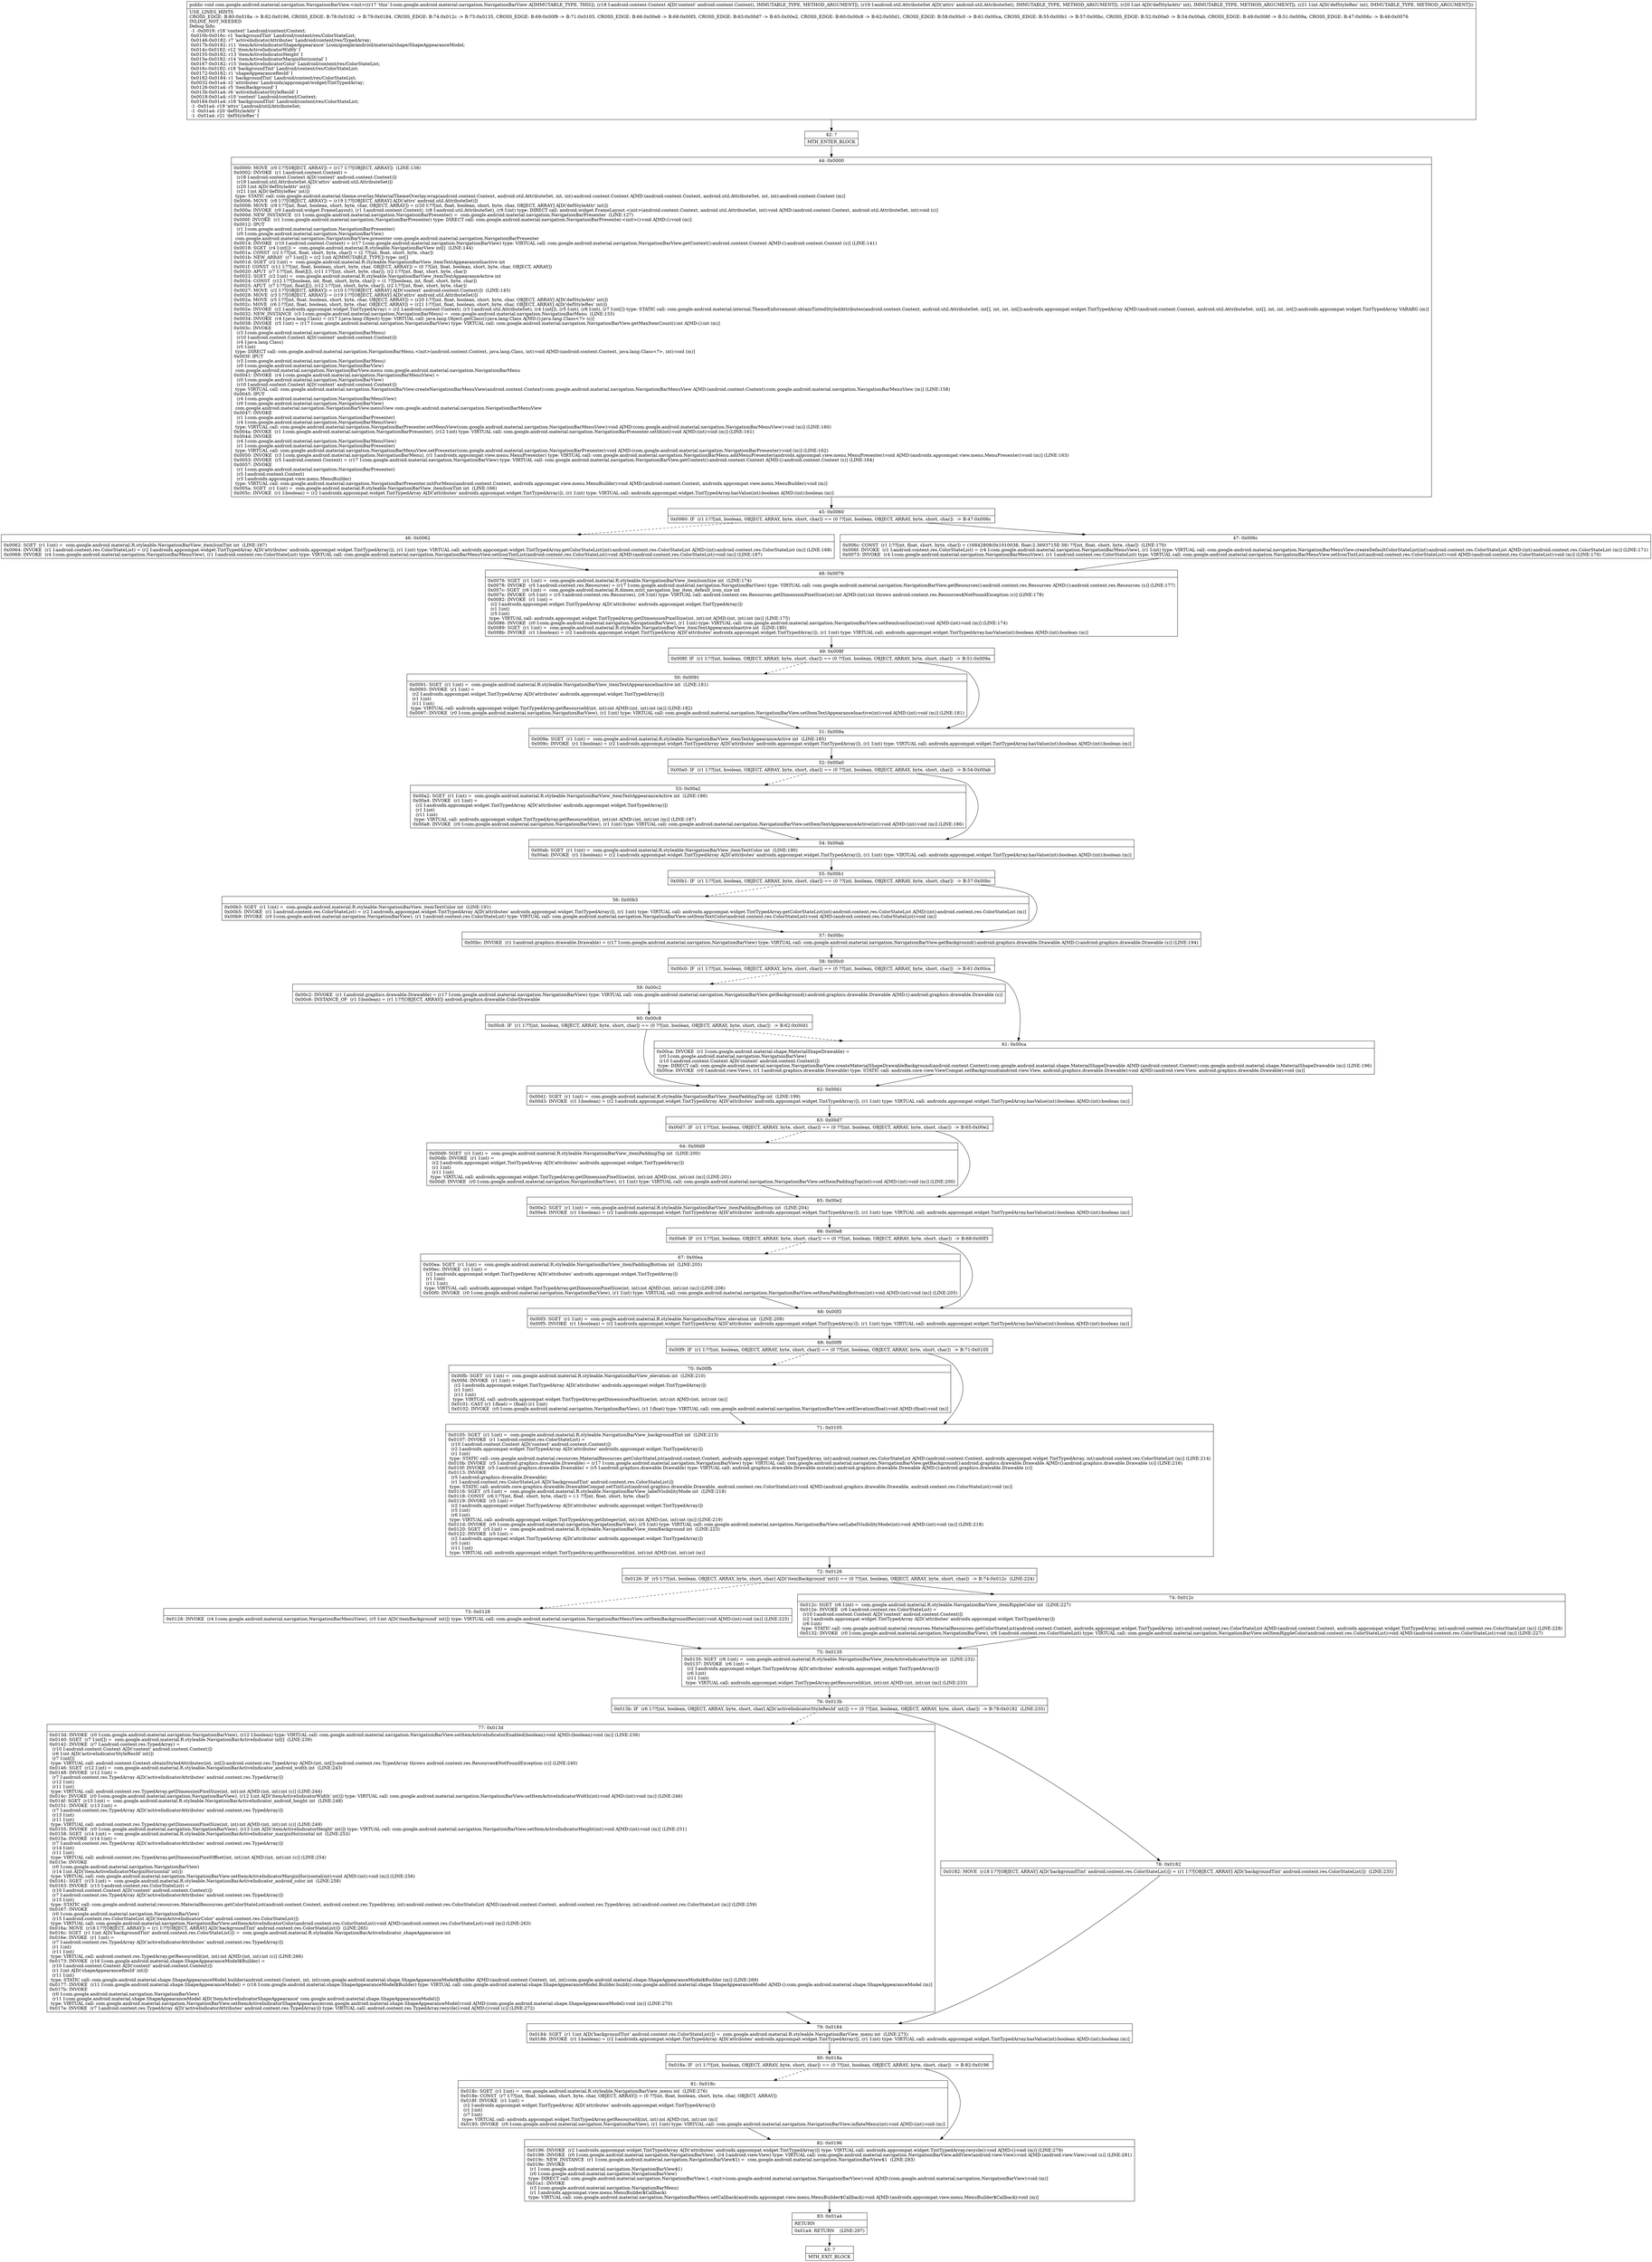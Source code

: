digraph "CFG forcom.google.android.material.navigation.NavigationBarView.\<init\>(Landroid\/content\/Context;Landroid\/util\/AttributeSet;II)V" {
Node_42 [shape=record,label="{42\:\ ?|MTH_ENTER_BLOCK\l}"];
Node_44 [shape=record,label="{44\:\ 0x0000|0x0000: MOVE  (r0 I:??[OBJECT, ARRAY]) = (r17 I:??[OBJECT, ARRAY])  (LINE:138)\l0x0002: INVOKE  (r1 I:android.content.Context) = \l  (r18 I:android.content.Context A[D('context' android.content.Context)])\l  (r19 I:android.util.AttributeSet A[D('attrs' android.util.AttributeSet)])\l  (r20 I:int A[D('defStyleAttr' int)])\l  (r21 I:int A[D('defStyleRes' int)])\l type: STATIC call: com.google.android.material.theme.overlay.MaterialThemeOverlay.wrap(android.content.Context, android.util.AttributeSet, int, int):android.content.Context A[MD:(android.content.Context, android.util.AttributeSet, int, int):android.content.Context (m)]\l0x0006: MOVE  (r8 I:??[OBJECT, ARRAY]) = (r19 I:??[OBJECT, ARRAY] A[D('attrs' android.util.AttributeSet)]) \l0x0008: MOVE  (r9 I:??[int, float, boolean, short, byte, char, OBJECT, ARRAY]) = (r20 I:??[int, float, boolean, short, byte, char, OBJECT, ARRAY] A[D('defStyleAttr' int)]) \l0x000a: INVOKE  (r0 I:android.widget.FrameLayout), (r1 I:android.content.Context), (r8 I:android.util.AttributeSet), (r9 I:int) type: DIRECT call: android.widget.FrameLayout.\<init\>(android.content.Context, android.util.AttributeSet, int):void A[MD:(android.content.Context, android.util.AttributeSet, int):void (c)]\l0x000d: NEW_INSTANCE  (r1 I:com.google.android.material.navigation.NavigationBarPresenter) =  com.google.android.material.navigation.NavigationBarPresenter  (LINE:127)\l0x000f: INVOKE  (r1 I:com.google.android.material.navigation.NavigationBarPresenter) type: DIRECT call: com.google.android.material.navigation.NavigationBarPresenter.\<init\>():void A[MD:():void (m)]\l0x0012: IPUT  \l  (r1 I:com.google.android.material.navigation.NavigationBarPresenter)\l  (r0 I:com.google.android.material.navigation.NavigationBarView)\l com.google.android.material.navigation.NavigationBarView.presenter com.google.android.material.navigation.NavigationBarPresenter \l0x0014: INVOKE  (r10 I:android.content.Context) = (r17 I:com.google.android.material.navigation.NavigationBarView) type: VIRTUAL call: com.google.android.material.navigation.NavigationBarView.getContext():android.content.Context A[MD:():android.content.Context (s)] (LINE:141)\l0x0018: SGET  (r4 I:int[]) =  com.google.android.material.R.styleable.NavigationBarView int[]  (LINE:144)\l0x001a: CONST  (r2 I:??[int, float, short, byte, char]) = (2 ??[int, float, short, byte, char]) \l0x001b: NEW_ARRAY  (r7 I:int[]) = (r2 I:int A[IMMUTABLE_TYPE]) type: int[] \l0x001d: SGET  (r2 I:int) =  com.google.android.material.R.styleable.NavigationBarView_itemTextAppearanceInactive int \l0x001f: CONST  (r11 I:??[int, float, boolean, short, byte, char, OBJECT, ARRAY]) = (0 ??[int, float, boolean, short, byte, char, OBJECT, ARRAY]) \l0x0020: APUT  (r7 I:??[int, float][]), (r11 I:??[int, short, byte, char]), (r2 I:??[int, float, short, byte, char]) \l0x0022: SGET  (r2 I:int) =  com.google.android.material.R.styleable.NavigationBarView_itemTextAppearanceActive int \l0x0024: CONST  (r12 I:??[boolean, int, float, short, byte, char]) = (1 ??[boolean, int, float, short, byte, char]) \l0x0025: APUT  (r7 I:??[int, float][]), (r12 I:??[int, short, byte, char]), (r2 I:??[int, float, short, byte, char]) \l0x0027: MOVE  (r2 I:??[OBJECT, ARRAY]) = (r10 I:??[OBJECT, ARRAY] A[D('context' android.content.Context)])  (LINE:145)\l0x0028: MOVE  (r3 I:??[OBJECT, ARRAY]) = (r19 I:??[OBJECT, ARRAY] A[D('attrs' android.util.AttributeSet)]) \l0x002a: MOVE  (r5 I:??[int, float, boolean, short, byte, char, OBJECT, ARRAY]) = (r20 I:??[int, float, boolean, short, byte, char, OBJECT, ARRAY] A[D('defStyleAttr' int)]) \l0x002c: MOVE  (r6 I:??[int, float, boolean, short, byte, char, OBJECT, ARRAY]) = (r21 I:??[int, float, boolean, short, byte, char, OBJECT, ARRAY] A[D('defStyleRes' int)]) \l0x002e: INVOKE  (r2 I:androidx.appcompat.widget.TintTypedArray) = (r2 I:android.content.Context), (r3 I:android.util.AttributeSet), (r4 I:int[]), (r5 I:int), (r6 I:int), (r7 I:int[]) type: STATIC call: com.google.android.material.internal.ThemeEnforcement.obtainTintedStyledAttributes(android.content.Context, android.util.AttributeSet, int[], int, int, int[]):androidx.appcompat.widget.TintTypedArray A[MD:(android.content.Context, android.util.AttributeSet, int[], int, int, int[]):androidx.appcompat.widget.TintTypedArray VARARG (m)]\l0x0032: NEW_INSTANCE  (r3 I:com.google.android.material.navigation.NavigationBarMenu) =  com.google.android.material.navigation.NavigationBarMenu  (LINE:155)\l0x0034: INVOKE  (r4 I:java.lang.Class) = (r17 I:java.lang.Object) type: VIRTUAL call: java.lang.Object.getClass():java.lang.Class A[MD:():java.lang.Class\<?\> (c)]\l0x0038: INVOKE  (r5 I:int) = (r17 I:com.google.android.material.navigation.NavigationBarView) type: VIRTUAL call: com.google.android.material.navigation.NavigationBarView.getMaxItemCount():int A[MD:():int (m)]\l0x003c: INVOKE  \l  (r3 I:com.google.android.material.navigation.NavigationBarMenu)\l  (r10 I:android.content.Context A[D('context' android.content.Context)])\l  (r4 I:java.lang.Class)\l  (r5 I:int)\l type: DIRECT call: com.google.android.material.navigation.NavigationBarMenu.\<init\>(android.content.Context, java.lang.Class, int):void A[MD:(android.content.Context, java.lang.Class\<?\>, int):void (m)]\l0x003f: IPUT  \l  (r3 I:com.google.android.material.navigation.NavigationBarMenu)\l  (r0 I:com.google.android.material.navigation.NavigationBarView)\l com.google.android.material.navigation.NavigationBarView.menu com.google.android.material.navigation.NavigationBarMenu \l0x0041: INVOKE  (r4 I:com.google.android.material.navigation.NavigationBarMenuView) = \l  (r0 I:com.google.android.material.navigation.NavigationBarView)\l  (r10 I:android.content.Context A[D('context' android.content.Context)])\l type: VIRTUAL call: com.google.android.material.navigation.NavigationBarView.createNavigationBarMenuView(android.content.Context):com.google.android.material.navigation.NavigationBarMenuView A[MD:(android.content.Context):com.google.android.material.navigation.NavigationBarMenuView (m)] (LINE:158)\l0x0045: IPUT  \l  (r4 I:com.google.android.material.navigation.NavigationBarMenuView)\l  (r0 I:com.google.android.material.navigation.NavigationBarView)\l com.google.android.material.navigation.NavigationBarView.menuView com.google.android.material.navigation.NavigationBarMenuView \l0x0047: INVOKE  \l  (r1 I:com.google.android.material.navigation.NavigationBarPresenter)\l  (r4 I:com.google.android.material.navigation.NavigationBarMenuView)\l type: VIRTUAL call: com.google.android.material.navigation.NavigationBarPresenter.setMenuView(com.google.android.material.navigation.NavigationBarMenuView):void A[MD:(com.google.android.material.navigation.NavigationBarMenuView):void (m)] (LINE:160)\l0x004a: INVOKE  (r1 I:com.google.android.material.navigation.NavigationBarPresenter), (r12 I:int) type: VIRTUAL call: com.google.android.material.navigation.NavigationBarPresenter.setId(int):void A[MD:(int):void (m)] (LINE:161)\l0x004d: INVOKE  \l  (r4 I:com.google.android.material.navigation.NavigationBarMenuView)\l  (r1 I:com.google.android.material.navigation.NavigationBarPresenter)\l type: VIRTUAL call: com.google.android.material.navigation.NavigationBarMenuView.setPresenter(com.google.android.material.navigation.NavigationBarPresenter):void A[MD:(com.google.android.material.navigation.NavigationBarPresenter):void (m)] (LINE:162)\l0x0050: INVOKE  (r3 I:com.google.android.material.navigation.NavigationBarMenu), (r1 I:androidx.appcompat.view.menu.MenuPresenter) type: VIRTUAL call: com.google.android.material.navigation.NavigationBarMenu.addMenuPresenter(androidx.appcompat.view.menu.MenuPresenter):void A[MD:(androidx.appcompat.view.menu.MenuPresenter):void (m)] (LINE:163)\l0x0053: INVOKE  (r5 I:android.content.Context) = (r17 I:com.google.android.material.navigation.NavigationBarView) type: VIRTUAL call: com.google.android.material.navigation.NavigationBarView.getContext():android.content.Context A[MD:():android.content.Context (s)] (LINE:164)\l0x0057: INVOKE  \l  (r1 I:com.google.android.material.navigation.NavigationBarPresenter)\l  (r5 I:android.content.Context)\l  (r3 I:androidx.appcompat.view.menu.MenuBuilder)\l type: VIRTUAL call: com.google.android.material.navigation.NavigationBarPresenter.initForMenu(android.content.Context, androidx.appcompat.view.menu.MenuBuilder):void A[MD:(android.content.Context, androidx.appcompat.view.menu.MenuBuilder):void (m)]\l0x005a: SGET  (r1 I:int) =  com.google.android.material.R.styleable.NavigationBarView_itemIconTint int  (LINE:166)\l0x005c: INVOKE  (r1 I:boolean) = (r2 I:androidx.appcompat.widget.TintTypedArray A[D('attributes' androidx.appcompat.widget.TintTypedArray)]), (r1 I:int) type: VIRTUAL call: androidx.appcompat.widget.TintTypedArray.hasValue(int):boolean A[MD:(int):boolean (m)]\l}"];
Node_45 [shape=record,label="{45\:\ 0x0060|0x0060: IF  (r1 I:??[int, boolean, OBJECT, ARRAY, byte, short, char]) == (0 ??[int, boolean, OBJECT, ARRAY, byte, short, char])  \-\> B:47:0x006c \l}"];
Node_46 [shape=record,label="{46\:\ 0x0062|0x0062: SGET  (r1 I:int) =  com.google.android.material.R.styleable.NavigationBarView_itemIconTint int  (LINE:167)\l0x0064: INVOKE  (r1 I:android.content.res.ColorStateList) = (r2 I:androidx.appcompat.widget.TintTypedArray A[D('attributes' androidx.appcompat.widget.TintTypedArray)]), (r1 I:int) type: VIRTUAL call: androidx.appcompat.widget.TintTypedArray.getColorStateList(int):android.content.res.ColorStateList A[MD:(int):android.content.res.ColorStateList (m)] (LINE:168)\l0x0068: INVOKE  (r4 I:com.google.android.material.navigation.NavigationBarMenuView), (r1 I:android.content.res.ColorStateList) type: VIRTUAL call: com.google.android.material.navigation.NavigationBarMenuView.setIconTintList(android.content.res.ColorStateList):void A[MD:(android.content.res.ColorStateList):void (m)] (LINE:167)\l}"];
Node_48 [shape=record,label="{48\:\ 0x0076|0x0076: SGET  (r1 I:int) =  com.google.android.material.R.styleable.NavigationBarView_itemIconSize int  (LINE:174)\l0x0078: INVOKE  (r5 I:android.content.res.Resources) = (r17 I:com.google.android.material.navigation.NavigationBarView) type: VIRTUAL call: com.google.android.material.navigation.NavigationBarView.getResources():android.content.res.Resources A[MD:():android.content.res.Resources (s)] (LINE:177)\l0x007c: SGET  (r6 I:int) =  com.google.android.material.R.dimen.mtrl_navigation_bar_item_default_icon_size int \l0x007e: INVOKE  (r5 I:int) = (r5 I:android.content.res.Resources), (r6 I:int) type: VIRTUAL call: android.content.res.Resources.getDimensionPixelSize(int):int A[MD:(int):int throws android.content.res.Resources$NotFoundException (c)] (LINE:178)\l0x0082: INVOKE  (r1 I:int) = \l  (r2 I:androidx.appcompat.widget.TintTypedArray A[D('attributes' androidx.appcompat.widget.TintTypedArray)])\l  (r1 I:int)\l  (r5 I:int)\l type: VIRTUAL call: androidx.appcompat.widget.TintTypedArray.getDimensionPixelSize(int, int):int A[MD:(int, int):int (m)] (LINE:175)\l0x0086: INVOKE  (r0 I:com.google.android.material.navigation.NavigationBarView), (r1 I:int) type: VIRTUAL call: com.google.android.material.navigation.NavigationBarView.setItemIconSize(int):void A[MD:(int):void (m)] (LINE:174)\l0x0089: SGET  (r1 I:int) =  com.google.android.material.R.styleable.NavigationBarView_itemTextAppearanceInactive int  (LINE:180)\l0x008b: INVOKE  (r1 I:boolean) = (r2 I:androidx.appcompat.widget.TintTypedArray A[D('attributes' androidx.appcompat.widget.TintTypedArray)]), (r1 I:int) type: VIRTUAL call: androidx.appcompat.widget.TintTypedArray.hasValue(int):boolean A[MD:(int):boolean (m)]\l}"];
Node_49 [shape=record,label="{49\:\ 0x008f|0x008f: IF  (r1 I:??[int, boolean, OBJECT, ARRAY, byte, short, char]) == (0 ??[int, boolean, OBJECT, ARRAY, byte, short, char])  \-\> B:51:0x009a \l}"];
Node_50 [shape=record,label="{50\:\ 0x0091|0x0091: SGET  (r1 I:int) =  com.google.android.material.R.styleable.NavigationBarView_itemTextAppearanceInactive int  (LINE:181)\l0x0093: INVOKE  (r1 I:int) = \l  (r2 I:androidx.appcompat.widget.TintTypedArray A[D('attributes' androidx.appcompat.widget.TintTypedArray)])\l  (r1 I:int)\l  (r11 I:int)\l type: VIRTUAL call: androidx.appcompat.widget.TintTypedArray.getResourceId(int, int):int A[MD:(int, int):int (m)] (LINE:182)\l0x0097: INVOKE  (r0 I:com.google.android.material.navigation.NavigationBarView), (r1 I:int) type: VIRTUAL call: com.google.android.material.navigation.NavigationBarView.setItemTextAppearanceInactive(int):void A[MD:(int):void (m)] (LINE:181)\l}"];
Node_51 [shape=record,label="{51\:\ 0x009a|0x009a: SGET  (r1 I:int) =  com.google.android.material.R.styleable.NavigationBarView_itemTextAppearanceActive int  (LINE:185)\l0x009c: INVOKE  (r1 I:boolean) = (r2 I:androidx.appcompat.widget.TintTypedArray A[D('attributes' androidx.appcompat.widget.TintTypedArray)]), (r1 I:int) type: VIRTUAL call: androidx.appcompat.widget.TintTypedArray.hasValue(int):boolean A[MD:(int):boolean (m)]\l}"];
Node_52 [shape=record,label="{52\:\ 0x00a0|0x00a0: IF  (r1 I:??[int, boolean, OBJECT, ARRAY, byte, short, char]) == (0 ??[int, boolean, OBJECT, ARRAY, byte, short, char])  \-\> B:54:0x00ab \l}"];
Node_53 [shape=record,label="{53\:\ 0x00a2|0x00a2: SGET  (r1 I:int) =  com.google.android.material.R.styleable.NavigationBarView_itemTextAppearanceActive int  (LINE:186)\l0x00a4: INVOKE  (r1 I:int) = \l  (r2 I:androidx.appcompat.widget.TintTypedArray A[D('attributes' androidx.appcompat.widget.TintTypedArray)])\l  (r1 I:int)\l  (r11 I:int)\l type: VIRTUAL call: androidx.appcompat.widget.TintTypedArray.getResourceId(int, int):int A[MD:(int, int):int (m)] (LINE:187)\l0x00a8: INVOKE  (r0 I:com.google.android.material.navigation.NavigationBarView), (r1 I:int) type: VIRTUAL call: com.google.android.material.navigation.NavigationBarView.setItemTextAppearanceActive(int):void A[MD:(int):void (m)] (LINE:186)\l}"];
Node_54 [shape=record,label="{54\:\ 0x00ab|0x00ab: SGET  (r1 I:int) =  com.google.android.material.R.styleable.NavigationBarView_itemTextColor int  (LINE:190)\l0x00ad: INVOKE  (r1 I:boolean) = (r2 I:androidx.appcompat.widget.TintTypedArray A[D('attributes' androidx.appcompat.widget.TintTypedArray)]), (r1 I:int) type: VIRTUAL call: androidx.appcompat.widget.TintTypedArray.hasValue(int):boolean A[MD:(int):boolean (m)]\l}"];
Node_55 [shape=record,label="{55\:\ 0x00b1|0x00b1: IF  (r1 I:??[int, boolean, OBJECT, ARRAY, byte, short, char]) == (0 ??[int, boolean, OBJECT, ARRAY, byte, short, char])  \-\> B:57:0x00bc \l}"];
Node_56 [shape=record,label="{56\:\ 0x00b3|0x00b3: SGET  (r1 I:int) =  com.google.android.material.R.styleable.NavigationBarView_itemTextColor int  (LINE:191)\l0x00b5: INVOKE  (r1 I:android.content.res.ColorStateList) = (r2 I:androidx.appcompat.widget.TintTypedArray A[D('attributes' androidx.appcompat.widget.TintTypedArray)]), (r1 I:int) type: VIRTUAL call: androidx.appcompat.widget.TintTypedArray.getColorStateList(int):android.content.res.ColorStateList A[MD:(int):android.content.res.ColorStateList (m)]\l0x00b9: INVOKE  (r0 I:com.google.android.material.navigation.NavigationBarView), (r1 I:android.content.res.ColorStateList) type: VIRTUAL call: com.google.android.material.navigation.NavigationBarView.setItemTextColor(android.content.res.ColorStateList):void A[MD:(android.content.res.ColorStateList):void (m)]\l}"];
Node_57 [shape=record,label="{57\:\ 0x00bc|0x00bc: INVOKE  (r1 I:android.graphics.drawable.Drawable) = (r17 I:com.google.android.material.navigation.NavigationBarView) type: VIRTUAL call: com.google.android.material.navigation.NavigationBarView.getBackground():android.graphics.drawable.Drawable A[MD:():android.graphics.drawable.Drawable (s)] (LINE:194)\l}"];
Node_58 [shape=record,label="{58\:\ 0x00c0|0x00c0: IF  (r1 I:??[int, boolean, OBJECT, ARRAY, byte, short, char]) == (0 ??[int, boolean, OBJECT, ARRAY, byte, short, char])  \-\> B:61:0x00ca \l}"];
Node_59 [shape=record,label="{59\:\ 0x00c2|0x00c2: INVOKE  (r1 I:android.graphics.drawable.Drawable) = (r17 I:com.google.android.material.navigation.NavigationBarView) type: VIRTUAL call: com.google.android.material.navigation.NavigationBarView.getBackground():android.graphics.drawable.Drawable A[MD:():android.graphics.drawable.Drawable (s)]\l0x00c6: INSTANCE_OF  (r1 I:boolean) = (r1 I:??[OBJECT, ARRAY]) android.graphics.drawable.ColorDrawable \l}"];
Node_60 [shape=record,label="{60\:\ 0x00c8|0x00c8: IF  (r1 I:??[int, boolean, OBJECT, ARRAY, byte, short, char]) == (0 ??[int, boolean, OBJECT, ARRAY, byte, short, char])  \-\> B:62:0x00d1 \l}"];
Node_62 [shape=record,label="{62\:\ 0x00d1|0x00d1: SGET  (r1 I:int) =  com.google.android.material.R.styleable.NavigationBarView_itemPaddingTop int  (LINE:199)\l0x00d3: INVOKE  (r1 I:boolean) = (r2 I:androidx.appcompat.widget.TintTypedArray A[D('attributes' androidx.appcompat.widget.TintTypedArray)]), (r1 I:int) type: VIRTUAL call: androidx.appcompat.widget.TintTypedArray.hasValue(int):boolean A[MD:(int):boolean (m)]\l}"];
Node_63 [shape=record,label="{63\:\ 0x00d7|0x00d7: IF  (r1 I:??[int, boolean, OBJECT, ARRAY, byte, short, char]) == (0 ??[int, boolean, OBJECT, ARRAY, byte, short, char])  \-\> B:65:0x00e2 \l}"];
Node_64 [shape=record,label="{64\:\ 0x00d9|0x00d9: SGET  (r1 I:int) =  com.google.android.material.R.styleable.NavigationBarView_itemPaddingTop int  (LINE:200)\l0x00db: INVOKE  (r1 I:int) = \l  (r2 I:androidx.appcompat.widget.TintTypedArray A[D('attributes' androidx.appcompat.widget.TintTypedArray)])\l  (r1 I:int)\l  (r11 I:int)\l type: VIRTUAL call: androidx.appcompat.widget.TintTypedArray.getDimensionPixelSize(int, int):int A[MD:(int, int):int (m)] (LINE:201)\l0x00df: INVOKE  (r0 I:com.google.android.material.navigation.NavigationBarView), (r1 I:int) type: VIRTUAL call: com.google.android.material.navigation.NavigationBarView.setItemPaddingTop(int):void A[MD:(int):void (m)] (LINE:200)\l}"];
Node_65 [shape=record,label="{65\:\ 0x00e2|0x00e2: SGET  (r1 I:int) =  com.google.android.material.R.styleable.NavigationBarView_itemPaddingBottom int  (LINE:204)\l0x00e4: INVOKE  (r1 I:boolean) = (r2 I:androidx.appcompat.widget.TintTypedArray A[D('attributes' androidx.appcompat.widget.TintTypedArray)]), (r1 I:int) type: VIRTUAL call: androidx.appcompat.widget.TintTypedArray.hasValue(int):boolean A[MD:(int):boolean (m)]\l}"];
Node_66 [shape=record,label="{66\:\ 0x00e8|0x00e8: IF  (r1 I:??[int, boolean, OBJECT, ARRAY, byte, short, char]) == (0 ??[int, boolean, OBJECT, ARRAY, byte, short, char])  \-\> B:68:0x00f3 \l}"];
Node_67 [shape=record,label="{67\:\ 0x00ea|0x00ea: SGET  (r1 I:int) =  com.google.android.material.R.styleable.NavigationBarView_itemPaddingBottom int  (LINE:205)\l0x00ec: INVOKE  (r1 I:int) = \l  (r2 I:androidx.appcompat.widget.TintTypedArray A[D('attributes' androidx.appcompat.widget.TintTypedArray)])\l  (r1 I:int)\l  (r11 I:int)\l type: VIRTUAL call: androidx.appcompat.widget.TintTypedArray.getDimensionPixelSize(int, int):int A[MD:(int, int):int (m)] (LINE:206)\l0x00f0: INVOKE  (r0 I:com.google.android.material.navigation.NavigationBarView), (r1 I:int) type: VIRTUAL call: com.google.android.material.navigation.NavigationBarView.setItemPaddingBottom(int):void A[MD:(int):void (m)] (LINE:205)\l}"];
Node_68 [shape=record,label="{68\:\ 0x00f3|0x00f3: SGET  (r1 I:int) =  com.google.android.material.R.styleable.NavigationBarView_elevation int  (LINE:209)\l0x00f5: INVOKE  (r1 I:boolean) = (r2 I:androidx.appcompat.widget.TintTypedArray A[D('attributes' androidx.appcompat.widget.TintTypedArray)]), (r1 I:int) type: VIRTUAL call: androidx.appcompat.widget.TintTypedArray.hasValue(int):boolean A[MD:(int):boolean (m)]\l}"];
Node_69 [shape=record,label="{69\:\ 0x00f9|0x00f9: IF  (r1 I:??[int, boolean, OBJECT, ARRAY, byte, short, char]) == (0 ??[int, boolean, OBJECT, ARRAY, byte, short, char])  \-\> B:71:0x0105 \l}"];
Node_70 [shape=record,label="{70\:\ 0x00fb|0x00fb: SGET  (r1 I:int) =  com.google.android.material.R.styleable.NavigationBarView_elevation int  (LINE:210)\l0x00fd: INVOKE  (r1 I:int) = \l  (r2 I:androidx.appcompat.widget.TintTypedArray A[D('attributes' androidx.appcompat.widget.TintTypedArray)])\l  (r1 I:int)\l  (r11 I:int)\l type: VIRTUAL call: androidx.appcompat.widget.TintTypedArray.getDimensionPixelSize(int, int):int A[MD:(int, int):int (m)]\l0x0101: CAST (r1 I:float) = (float) (r1 I:int) \l0x0102: INVOKE  (r0 I:com.google.android.material.navigation.NavigationBarView), (r1 I:float) type: VIRTUAL call: com.google.android.material.navigation.NavigationBarView.setElevation(float):void A[MD:(float):void (m)]\l}"];
Node_71 [shape=record,label="{71\:\ 0x0105|0x0105: SGET  (r1 I:int) =  com.google.android.material.R.styleable.NavigationBarView_backgroundTint int  (LINE:213)\l0x0107: INVOKE  (r1 I:android.content.res.ColorStateList) = \l  (r10 I:android.content.Context A[D('context' android.content.Context)])\l  (r2 I:androidx.appcompat.widget.TintTypedArray A[D('attributes' androidx.appcompat.widget.TintTypedArray)])\l  (r1 I:int)\l type: STATIC call: com.google.android.material.resources.MaterialResources.getColorStateList(android.content.Context, androidx.appcompat.widget.TintTypedArray, int):android.content.res.ColorStateList A[MD:(android.content.Context, androidx.appcompat.widget.TintTypedArray, int):android.content.res.ColorStateList (m)] (LINE:214)\l0x010b: INVOKE  (r5 I:android.graphics.drawable.Drawable) = (r17 I:com.google.android.material.navigation.NavigationBarView) type: VIRTUAL call: com.google.android.material.navigation.NavigationBarView.getBackground():android.graphics.drawable.Drawable A[MD:():android.graphics.drawable.Drawable (s)] (LINE:216)\l0x010f: INVOKE  (r5 I:android.graphics.drawable.Drawable) = (r5 I:android.graphics.drawable.Drawable) type: VIRTUAL call: android.graphics.drawable.Drawable.mutate():android.graphics.drawable.Drawable A[MD:():android.graphics.drawable.Drawable (c)]\l0x0113: INVOKE  \l  (r5 I:android.graphics.drawable.Drawable)\l  (r1 I:android.content.res.ColorStateList A[D('backgroundTint' android.content.res.ColorStateList)])\l type: STATIC call: androidx.core.graphics.drawable.DrawableCompat.setTintList(android.graphics.drawable.Drawable, android.content.res.ColorStateList):void A[MD:(android.graphics.drawable.Drawable, android.content.res.ColorStateList):void (m)]\l0x0116: SGET  (r5 I:int) =  com.google.android.material.R.styleable.NavigationBarView_labelVisibilityMode int  (LINE:218)\l0x0118: CONST  (r6 I:??[int, float, short, byte, char]) = (\-1 ??[int, float, short, byte, char]) \l0x0119: INVOKE  (r5 I:int) = \l  (r2 I:androidx.appcompat.widget.TintTypedArray A[D('attributes' androidx.appcompat.widget.TintTypedArray)])\l  (r5 I:int)\l  (r6 I:int)\l type: VIRTUAL call: androidx.appcompat.widget.TintTypedArray.getInteger(int, int):int A[MD:(int, int):int (m)] (LINE:219)\l0x011d: INVOKE  (r0 I:com.google.android.material.navigation.NavigationBarView), (r5 I:int) type: VIRTUAL call: com.google.android.material.navigation.NavigationBarView.setLabelVisibilityMode(int):void A[MD:(int):void (m)] (LINE:218)\l0x0120: SGET  (r5 I:int) =  com.google.android.material.R.styleable.NavigationBarView_itemBackground int  (LINE:223)\l0x0122: INVOKE  (r5 I:int) = \l  (r2 I:androidx.appcompat.widget.TintTypedArray A[D('attributes' androidx.appcompat.widget.TintTypedArray)])\l  (r5 I:int)\l  (r11 I:int)\l type: VIRTUAL call: androidx.appcompat.widget.TintTypedArray.getResourceId(int, int):int A[MD:(int, int):int (m)]\l}"];
Node_72 [shape=record,label="{72\:\ 0x0126|0x0126: IF  (r5 I:??[int, boolean, OBJECT, ARRAY, byte, short, char] A[D('itemBackground' int)]) == (0 ??[int, boolean, OBJECT, ARRAY, byte, short, char])  \-\> B:74:0x012c  (LINE:224)\l}"];
Node_73 [shape=record,label="{73\:\ 0x0128|0x0128: INVOKE  (r4 I:com.google.android.material.navigation.NavigationBarMenuView), (r5 I:int A[D('itemBackground' int)]) type: VIRTUAL call: com.google.android.material.navigation.NavigationBarMenuView.setItemBackgroundRes(int):void A[MD:(int):void (m)] (LINE:225)\l}"];
Node_75 [shape=record,label="{75\:\ 0x0135|0x0135: SGET  (r6 I:int) =  com.google.android.material.R.styleable.NavigationBarView_itemActiveIndicatorStyle int  (LINE:232)\l0x0137: INVOKE  (r6 I:int) = \l  (r2 I:androidx.appcompat.widget.TintTypedArray A[D('attributes' androidx.appcompat.widget.TintTypedArray)])\l  (r6 I:int)\l  (r11 I:int)\l type: VIRTUAL call: androidx.appcompat.widget.TintTypedArray.getResourceId(int, int):int A[MD:(int, int):int (m)] (LINE:233)\l}"];
Node_76 [shape=record,label="{76\:\ 0x013b|0x013b: IF  (r6 I:??[int, boolean, OBJECT, ARRAY, byte, short, char] A[D('activeIndicatorStyleResId' int)]) == (0 ??[int, boolean, OBJECT, ARRAY, byte, short, char])  \-\> B:78:0x0182  (LINE:235)\l}"];
Node_77 [shape=record,label="{77\:\ 0x013d|0x013d: INVOKE  (r0 I:com.google.android.material.navigation.NavigationBarView), (r12 I:boolean) type: VIRTUAL call: com.google.android.material.navigation.NavigationBarView.setItemActiveIndicatorEnabled(boolean):void A[MD:(boolean):void (m)] (LINE:236)\l0x0140: SGET  (r7 I:int[]) =  com.google.android.material.R.styleable.NavigationBarActiveIndicator int[]  (LINE:239)\l0x0142: INVOKE  (r7 I:android.content.res.TypedArray) = \l  (r10 I:android.content.Context A[D('context' android.content.Context)])\l  (r6 I:int A[D('activeIndicatorStyleResId' int)])\l  (r7 I:int[])\l type: VIRTUAL call: android.content.Context.obtainStyledAttributes(int, int[]):android.content.res.TypedArray A[MD:(int, int[]):android.content.res.TypedArray throws android.content.res.Resources$NotFoundException (c)] (LINE:240)\l0x0146: SGET  (r12 I:int) =  com.google.android.material.R.styleable.NavigationBarActiveIndicator_android_width int  (LINE:243)\l0x0148: INVOKE  (r12 I:int) = \l  (r7 I:android.content.res.TypedArray A[D('activeIndicatorAttributes' android.content.res.TypedArray)])\l  (r12 I:int)\l  (r11 I:int)\l type: VIRTUAL call: android.content.res.TypedArray.getDimensionPixelSize(int, int):int A[MD:(int, int):int (c)] (LINE:244)\l0x014c: INVOKE  (r0 I:com.google.android.material.navigation.NavigationBarView), (r12 I:int A[D('itemActiveIndicatorWidth' int)]) type: VIRTUAL call: com.google.android.material.navigation.NavigationBarView.setItemActiveIndicatorWidth(int):void A[MD:(int):void (m)] (LINE:246)\l0x014f: SGET  (r13 I:int) =  com.google.android.material.R.styleable.NavigationBarActiveIndicator_android_height int  (LINE:248)\l0x0151: INVOKE  (r13 I:int) = \l  (r7 I:android.content.res.TypedArray A[D('activeIndicatorAttributes' android.content.res.TypedArray)])\l  (r13 I:int)\l  (r11 I:int)\l type: VIRTUAL call: android.content.res.TypedArray.getDimensionPixelSize(int, int):int A[MD:(int, int):int (c)] (LINE:249)\l0x0155: INVOKE  (r0 I:com.google.android.material.navigation.NavigationBarView), (r13 I:int A[D('itemActiveIndicatorHeight' int)]) type: VIRTUAL call: com.google.android.material.navigation.NavigationBarView.setItemActiveIndicatorHeight(int):void A[MD:(int):void (m)] (LINE:251)\l0x0158: SGET  (r14 I:int) =  com.google.android.material.R.styleable.NavigationBarActiveIndicator_marginHorizontal int  (LINE:253)\l0x015a: INVOKE  (r14 I:int) = \l  (r7 I:android.content.res.TypedArray A[D('activeIndicatorAttributes' android.content.res.TypedArray)])\l  (r14 I:int)\l  (r11 I:int)\l type: VIRTUAL call: android.content.res.TypedArray.getDimensionPixelOffset(int, int):int A[MD:(int, int):int (c)] (LINE:254)\l0x015e: INVOKE  \l  (r0 I:com.google.android.material.navigation.NavigationBarView)\l  (r14 I:int A[D('itemActiveIndicatorMarginHorizontal' int)])\l type: VIRTUAL call: com.google.android.material.navigation.NavigationBarView.setItemActiveIndicatorMarginHorizontal(int):void A[MD:(int):void (m)] (LINE:256)\l0x0161: SGET  (r15 I:int) =  com.google.android.material.R.styleable.NavigationBarActiveIndicator_android_color int  (LINE:258)\l0x0163: INVOKE  (r15 I:android.content.res.ColorStateList) = \l  (r10 I:android.content.Context A[D('context' android.content.Context)])\l  (r7 I:android.content.res.TypedArray A[D('activeIndicatorAttributes' android.content.res.TypedArray)])\l  (r15 I:int)\l type: STATIC call: com.google.android.material.resources.MaterialResources.getColorStateList(android.content.Context, android.content.res.TypedArray, int):android.content.res.ColorStateList A[MD:(android.content.Context, android.content.res.TypedArray, int):android.content.res.ColorStateList (m)] (LINE:259)\l0x0167: INVOKE  \l  (r0 I:com.google.android.material.navigation.NavigationBarView)\l  (r15 I:android.content.res.ColorStateList A[D('itemActiveIndicatorColor' android.content.res.ColorStateList)])\l type: VIRTUAL call: com.google.android.material.navigation.NavigationBarView.setItemActiveIndicatorColor(android.content.res.ColorStateList):void A[MD:(android.content.res.ColorStateList):void (m)] (LINE:263)\l0x016a: MOVE  (r18 I:??[OBJECT, ARRAY]) = (r1 I:??[OBJECT, ARRAY] A[D('backgroundTint' android.content.res.ColorStateList)])  (LINE:265)\l0x016c: SGET  (r1 I:int A[D('backgroundTint' android.content.res.ColorStateList)]) =  com.google.android.material.R.styleable.NavigationBarActiveIndicator_shapeAppearance int \l0x016e: INVOKE  (r1 I:int) = \l  (r7 I:android.content.res.TypedArray A[D('activeIndicatorAttributes' android.content.res.TypedArray)])\l  (r1 I:int)\l  (r11 I:int)\l type: VIRTUAL call: android.content.res.TypedArray.getResourceId(int, int):int A[MD:(int, int):int (c)] (LINE:266)\l0x0173: INVOKE  (r16 I:com.google.android.material.shape.ShapeAppearanceModel$Builder) = \l  (r10 I:android.content.Context A[D('context' android.content.Context)])\l  (r1 I:int A[D('shapeAppearanceResId' int)])\l  (r11 I:int)\l type: STATIC call: com.google.android.material.shape.ShapeAppearanceModel.builder(android.content.Context, int, int):com.google.android.material.shape.ShapeAppearanceModel$Builder A[MD:(android.content.Context, int, int):com.google.android.material.shape.ShapeAppearanceModel$Builder (m)] (LINE:269)\l0x0177: INVOKE  (r11 I:com.google.android.material.shape.ShapeAppearanceModel) = (r16 I:com.google.android.material.shape.ShapeAppearanceModel$Builder) type: VIRTUAL call: com.google.android.material.shape.ShapeAppearanceModel.Builder.build():com.google.android.material.shape.ShapeAppearanceModel A[MD:():com.google.android.material.shape.ShapeAppearanceModel (m)]\l0x017b: INVOKE  \l  (r0 I:com.google.android.material.navigation.NavigationBarView)\l  (r11 I:com.google.android.material.shape.ShapeAppearanceModel A[D('itemActiveIndicatorShapeAppearance' com.google.android.material.shape.ShapeAppearanceModel)])\l type: VIRTUAL call: com.google.android.material.navigation.NavigationBarView.setItemActiveIndicatorShapeAppearance(com.google.android.material.shape.ShapeAppearanceModel):void A[MD:(com.google.android.material.shape.ShapeAppearanceModel):void (m)] (LINE:270)\l0x017e: INVOKE  (r7 I:android.content.res.TypedArray A[D('activeIndicatorAttributes' android.content.res.TypedArray)]) type: VIRTUAL call: android.content.res.TypedArray.recycle():void A[MD:():void (c)] (LINE:272)\l}"];
Node_79 [shape=record,label="{79\:\ 0x0184|0x0184: SGET  (r1 I:int A[D('backgroundTint' android.content.res.ColorStateList)]) =  com.google.android.material.R.styleable.NavigationBarView_menu int  (LINE:275)\l0x0186: INVOKE  (r1 I:boolean) = (r2 I:androidx.appcompat.widget.TintTypedArray A[D('attributes' androidx.appcompat.widget.TintTypedArray)]), (r1 I:int) type: VIRTUAL call: androidx.appcompat.widget.TintTypedArray.hasValue(int):boolean A[MD:(int):boolean (m)]\l}"];
Node_80 [shape=record,label="{80\:\ 0x018a|0x018a: IF  (r1 I:??[int, boolean, OBJECT, ARRAY, byte, short, char]) == (0 ??[int, boolean, OBJECT, ARRAY, byte, short, char])  \-\> B:82:0x0196 \l}"];
Node_81 [shape=record,label="{81\:\ 0x018c|0x018c: SGET  (r1 I:int) =  com.google.android.material.R.styleable.NavigationBarView_menu int  (LINE:276)\l0x018e: CONST  (r7 I:??[int, float, boolean, short, byte, char, OBJECT, ARRAY]) = (0 ??[int, float, boolean, short, byte, char, OBJECT, ARRAY]) \l0x018f: INVOKE  (r1 I:int) = \l  (r2 I:androidx.appcompat.widget.TintTypedArray A[D('attributes' androidx.appcompat.widget.TintTypedArray)])\l  (r1 I:int)\l  (r7 I:int)\l type: VIRTUAL call: androidx.appcompat.widget.TintTypedArray.getResourceId(int, int):int A[MD:(int, int):int (m)]\l0x0193: INVOKE  (r0 I:com.google.android.material.navigation.NavigationBarView), (r1 I:int) type: VIRTUAL call: com.google.android.material.navigation.NavigationBarView.inflateMenu(int):void A[MD:(int):void (m)]\l}"];
Node_82 [shape=record,label="{82\:\ 0x0196|0x0196: INVOKE  (r2 I:androidx.appcompat.widget.TintTypedArray A[D('attributes' androidx.appcompat.widget.TintTypedArray)]) type: VIRTUAL call: androidx.appcompat.widget.TintTypedArray.recycle():void A[MD:():void (m)] (LINE:279)\l0x0199: INVOKE  (r0 I:com.google.android.material.navigation.NavigationBarView), (r4 I:android.view.View) type: VIRTUAL call: com.google.android.material.navigation.NavigationBarView.addView(android.view.View):void A[MD:(android.view.View):void (s)] (LINE:281)\l0x019c: NEW_INSTANCE  (r1 I:com.google.android.material.navigation.NavigationBarView$1) =  com.google.android.material.navigation.NavigationBarView$1  (LINE:283)\l0x019e: INVOKE  \l  (r1 I:com.google.android.material.navigation.NavigationBarView$1)\l  (r0 I:com.google.android.material.navigation.NavigationBarView)\l type: DIRECT call: com.google.android.material.navigation.NavigationBarView.1.\<init\>(com.google.android.material.navigation.NavigationBarView):void A[MD:(com.google.android.material.navigation.NavigationBarView):void (m)]\l0x01a1: INVOKE  \l  (r3 I:com.google.android.material.navigation.NavigationBarMenu)\l  (r1 I:androidx.appcompat.view.menu.MenuBuilder$Callback)\l type: VIRTUAL call: com.google.android.material.navigation.NavigationBarMenu.setCallback(androidx.appcompat.view.menu.MenuBuilder$Callback):void A[MD:(androidx.appcompat.view.menu.MenuBuilder$Callback):void (m)]\l}"];
Node_83 [shape=record,label="{83\:\ 0x01a4|RETURN\l|0x01a4: RETURN    (LINE:297)\l}"];
Node_43 [shape=record,label="{43\:\ ?|MTH_EXIT_BLOCK\l}"];
Node_78 [shape=record,label="{78\:\ 0x0182|0x0182: MOVE  (r18 I:??[OBJECT, ARRAY] A[D('backgroundTint' android.content.res.ColorStateList)]) = (r1 I:??[OBJECT, ARRAY] A[D('backgroundTint' android.content.res.ColorStateList)])  (LINE:235)\l}"];
Node_74 [shape=record,label="{74\:\ 0x012c|0x012c: SGET  (r6 I:int) =  com.google.android.material.R.styleable.NavigationBarView_itemRippleColor int  (LINE:227)\l0x012e: INVOKE  (r6 I:android.content.res.ColorStateList) = \l  (r10 I:android.content.Context A[D('context' android.content.Context)])\l  (r2 I:androidx.appcompat.widget.TintTypedArray A[D('attributes' androidx.appcompat.widget.TintTypedArray)])\l  (r6 I:int)\l type: STATIC call: com.google.android.material.resources.MaterialResources.getColorStateList(android.content.Context, androidx.appcompat.widget.TintTypedArray, int):android.content.res.ColorStateList A[MD:(android.content.Context, androidx.appcompat.widget.TintTypedArray, int):android.content.res.ColorStateList (m)] (LINE:228)\l0x0132: INVOKE  (r0 I:com.google.android.material.navigation.NavigationBarView), (r6 I:android.content.res.ColorStateList) type: VIRTUAL call: com.google.android.material.navigation.NavigationBarView.setItemRippleColor(android.content.res.ColorStateList):void A[MD:(android.content.res.ColorStateList):void (m)] (LINE:227)\l}"];
Node_61 [shape=record,label="{61\:\ 0x00ca|0x00ca: INVOKE  (r1 I:com.google.android.material.shape.MaterialShapeDrawable) = \l  (r0 I:com.google.android.material.navigation.NavigationBarView)\l  (r10 I:android.content.Context A[D('context' android.content.Context)])\l type: DIRECT call: com.google.android.material.navigation.NavigationBarView.createMaterialShapeDrawableBackground(android.content.Context):com.google.android.material.shape.MaterialShapeDrawable A[MD:(android.content.Context):com.google.android.material.shape.MaterialShapeDrawable (m)] (LINE:196)\l0x00ce: INVOKE  (r0 I:android.view.View), (r1 I:android.graphics.drawable.Drawable) type: STATIC call: androidx.core.view.ViewCompat.setBackground(android.view.View, android.graphics.drawable.Drawable):void A[MD:(android.view.View, android.graphics.drawable.Drawable):void (m)]\l}"];
Node_47 [shape=record,label="{47\:\ 0x006c|0x006c: CONST  (r1 I:??[int, float, short, byte, char]) = (16842808(0x1010038, float:2.3693715E\-38) ??[int, float, short, byte, char])  (LINE:170)\l0x006f: INVOKE  (r1 I:android.content.res.ColorStateList) = (r4 I:com.google.android.material.navigation.NavigationBarMenuView), (r1 I:int) type: VIRTUAL call: com.google.android.material.navigation.NavigationBarMenuView.createDefaultColorStateList(int):android.content.res.ColorStateList A[MD:(int):android.content.res.ColorStateList (m)] (LINE:171)\l0x0073: INVOKE  (r4 I:com.google.android.material.navigation.NavigationBarMenuView), (r1 I:android.content.res.ColorStateList) type: VIRTUAL call: com.google.android.material.navigation.NavigationBarMenuView.setIconTintList(android.content.res.ColorStateList):void A[MD:(android.content.res.ColorStateList):void (m)] (LINE:170)\l}"];
MethodNode[shape=record,label="{public void com.google.android.material.navigation.NavigationBarView.\<init\>((r17 'this' I:com.google.android.material.navigation.NavigationBarView A[IMMUTABLE_TYPE, THIS]), (r18 I:android.content.Context A[D('context' android.content.Context), IMMUTABLE_TYPE, METHOD_ARGUMENT]), (r19 I:android.util.AttributeSet A[D('attrs' android.util.AttributeSet), IMMUTABLE_TYPE, METHOD_ARGUMENT]), (r20 I:int A[D('defStyleAttr' int), IMMUTABLE_TYPE, METHOD_ARGUMENT]), (r21 I:int A[D('defStyleRes' int), IMMUTABLE_TYPE, METHOD_ARGUMENT]))  | USE_LINES_HINTS\lCROSS_EDGE: B:80:0x018a \-\> B:82:0x0196, CROSS_EDGE: B:78:0x0182 \-\> B:79:0x0184, CROSS_EDGE: B:74:0x012c \-\> B:75:0x0135, CROSS_EDGE: B:69:0x00f9 \-\> B:71:0x0105, CROSS_EDGE: B:66:0x00e8 \-\> B:68:0x00f3, CROSS_EDGE: B:63:0x00d7 \-\> B:65:0x00e2, CROSS_EDGE: B:60:0x00c8 \-\> B:62:0x00d1, CROSS_EDGE: B:58:0x00c0 \-\> B:61:0x00ca, CROSS_EDGE: B:55:0x00b1 \-\> B:57:0x00bc, CROSS_EDGE: B:52:0x00a0 \-\> B:54:0x00ab, CROSS_EDGE: B:49:0x008f \-\> B:51:0x009a, CROSS_EDGE: B:47:0x006c \-\> B:48:0x0076\lINLINE_NOT_NEEDED\lDebug Info:\l  \-1 \-0x0018: r18 'context' Landroid\/content\/Context;\l  0x010b\-0x016c: r1 'backgroundTint' Landroid\/content\/res\/ColorStateList;\l  0x0146\-0x0182: r7 'activeIndicatorAttributes' Landroid\/content\/res\/TypedArray;\l  0x017b\-0x0182: r11 'itemActiveIndicatorShapeAppearance' Lcom\/google\/android\/material\/shape\/ShapeAppearanceModel;\l  0x014c\-0x0182: r12 'itemActiveIndicatorWidth' I\l  0x0155\-0x0182: r13 'itemActiveIndicatorHeight' I\l  0x015e\-0x0182: r14 'itemActiveIndicatorMarginHorizontal' I\l  0x0167\-0x0182: r15 'itemActiveIndicatorColor' Landroid\/content\/res\/ColorStateList;\l  0x016c\-0x0182: r18 'backgroundTint' Landroid\/content\/res\/ColorStateList;\l  0x0172\-0x0182: r1 'shapeAppearanceResId' I\l  0x0182\-0x0184: r1 'backgroundTint' Landroid\/content\/res\/ColorStateList;\l  0x0032\-0x01a4: r2 'attributes' Landroidx\/appcompat\/widget\/TintTypedArray;\l  0x0126\-0x01a4: r5 'itemBackground' I\l  0x013b\-0x01a4: r6 'activeIndicatorStyleResId' I\l  0x0018\-0x01a4: r10 'context' Landroid\/content\/Context;\l  0x0184\-0x01a4: r18 'backgroundTint' Landroid\/content\/res\/ColorStateList;\l  \-1 \-0x01a4: r19 'attrs' Landroid\/util\/AttributeSet;\l  \-1 \-0x01a4: r20 'defStyleAttr' I\l  \-1 \-0x01a4: r21 'defStyleRes' I\l}"];
MethodNode -> Node_42;Node_42 -> Node_44;
Node_44 -> Node_45;
Node_45 -> Node_46[style=dashed];
Node_45 -> Node_47;
Node_46 -> Node_48;
Node_48 -> Node_49;
Node_49 -> Node_50[style=dashed];
Node_49 -> Node_51;
Node_50 -> Node_51;
Node_51 -> Node_52;
Node_52 -> Node_53[style=dashed];
Node_52 -> Node_54;
Node_53 -> Node_54;
Node_54 -> Node_55;
Node_55 -> Node_56[style=dashed];
Node_55 -> Node_57;
Node_56 -> Node_57;
Node_57 -> Node_58;
Node_58 -> Node_59[style=dashed];
Node_58 -> Node_61;
Node_59 -> Node_60;
Node_60 -> Node_61[style=dashed];
Node_60 -> Node_62;
Node_62 -> Node_63;
Node_63 -> Node_64[style=dashed];
Node_63 -> Node_65;
Node_64 -> Node_65;
Node_65 -> Node_66;
Node_66 -> Node_67[style=dashed];
Node_66 -> Node_68;
Node_67 -> Node_68;
Node_68 -> Node_69;
Node_69 -> Node_70[style=dashed];
Node_69 -> Node_71;
Node_70 -> Node_71;
Node_71 -> Node_72;
Node_72 -> Node_73[style=dashed];
Node_72 -> Node_74;
Node_73 -> Node_75;
Node_75 -> Node_76;
Node_76 -> Node_77[style=dashed];
Node_76 -> Node_78;
Node_77 -> Node_79;
Node_79 -> Node_80;
Node_80 -> Node_81[style=dashed];
Node_80 -> Node_82;
Node_81 -> Node_82;
Node_82 -> Node_83;
Node_83 -> Node_43;
Node_78 -> Node_79;
Node_74 -> Node_75;
Node_61 -> Node_62;
Node_47 -> Node_48;
}

